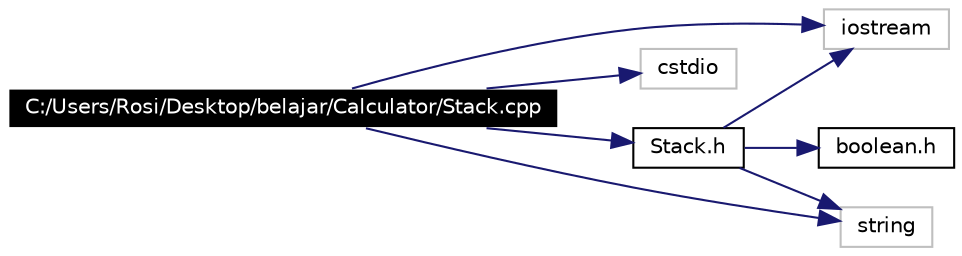 digraph G
{
  bgcolor="transparent";
  edge [fontname="Helvetica",fontsize=10,labelfontname="Helvetica",labelfontsize=10];
  node [fontname="Helvetica",fontsize=10,shape=record];
  rankdir=LR;
  Node1 [label="C:/Users/Rosi/Desktop/belajar/Calculator/Stack.cpp",height=0.2,width=0.4,color="white", fillcolor="black", style="filled" fontcolor="white"];
  Node1 -> Node2 [color="midnightblue",fontsize=10,style="solid"];
  Node2 [label="iostream",height=0.2,width=0.4,color="grey75"];
  Node1 -> Node3 [color="midnightblue",fontsize=10,style="solid"];
  Node3 [label="cstdio",height=0.2,width=0.4,color="grey75"];
  Node1 -> Node4 [color="midnightblue",fontsize=10,style="solid"];
  Node4 [label="Stack.h",height=0.2,width=0.4,color="black",URL="$_stack_8h-source.html"];
  Node4 -> Node6 [color="midnightblue",fontsize=10,style="solid"];
  Node6 [label="boolean.h",height=0.2,width=0.4,color="black",URL="$boolean_8h-source.html"];
  Node4 -> Node2 [color="midnightblue",fontsize=10,style="solid"];
  Node4 -> Node5 [color="midnightblue",fontsize=10,style="solid"];
  Node5 [label="string",height=0.2,width=0.4,color="grey75"];
  Node1 -> Node5 [color="midnightblue",fontsize=10,style="solid"];
}
